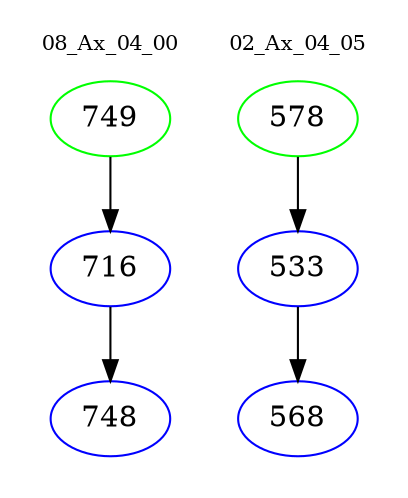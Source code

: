 digraph{
subgraph cluster_0 {
color = white
label = "08_Ax_04_00";
fontsize=10;
T0_749 [label="749", color="green"]
T0_749 -> T0_716 [color="black"]
T0_716 [label="716", color="blue"]
T0_716 -> T0_748 [color="black"]
T0_748 [label="748", color="blue"]
}
subgraph cluster_1 {
color = white
label = "02_Ax_04_05";
fontsize=10;
T1_578 [label="578", color="green"]
T1_578 -> T1_533 [color="black"]
T1_533 [label="533", color="blue"]
T1_533 -> T1_568 [color="black"]
T1_568 [label="568", color="blue"]
}
}
